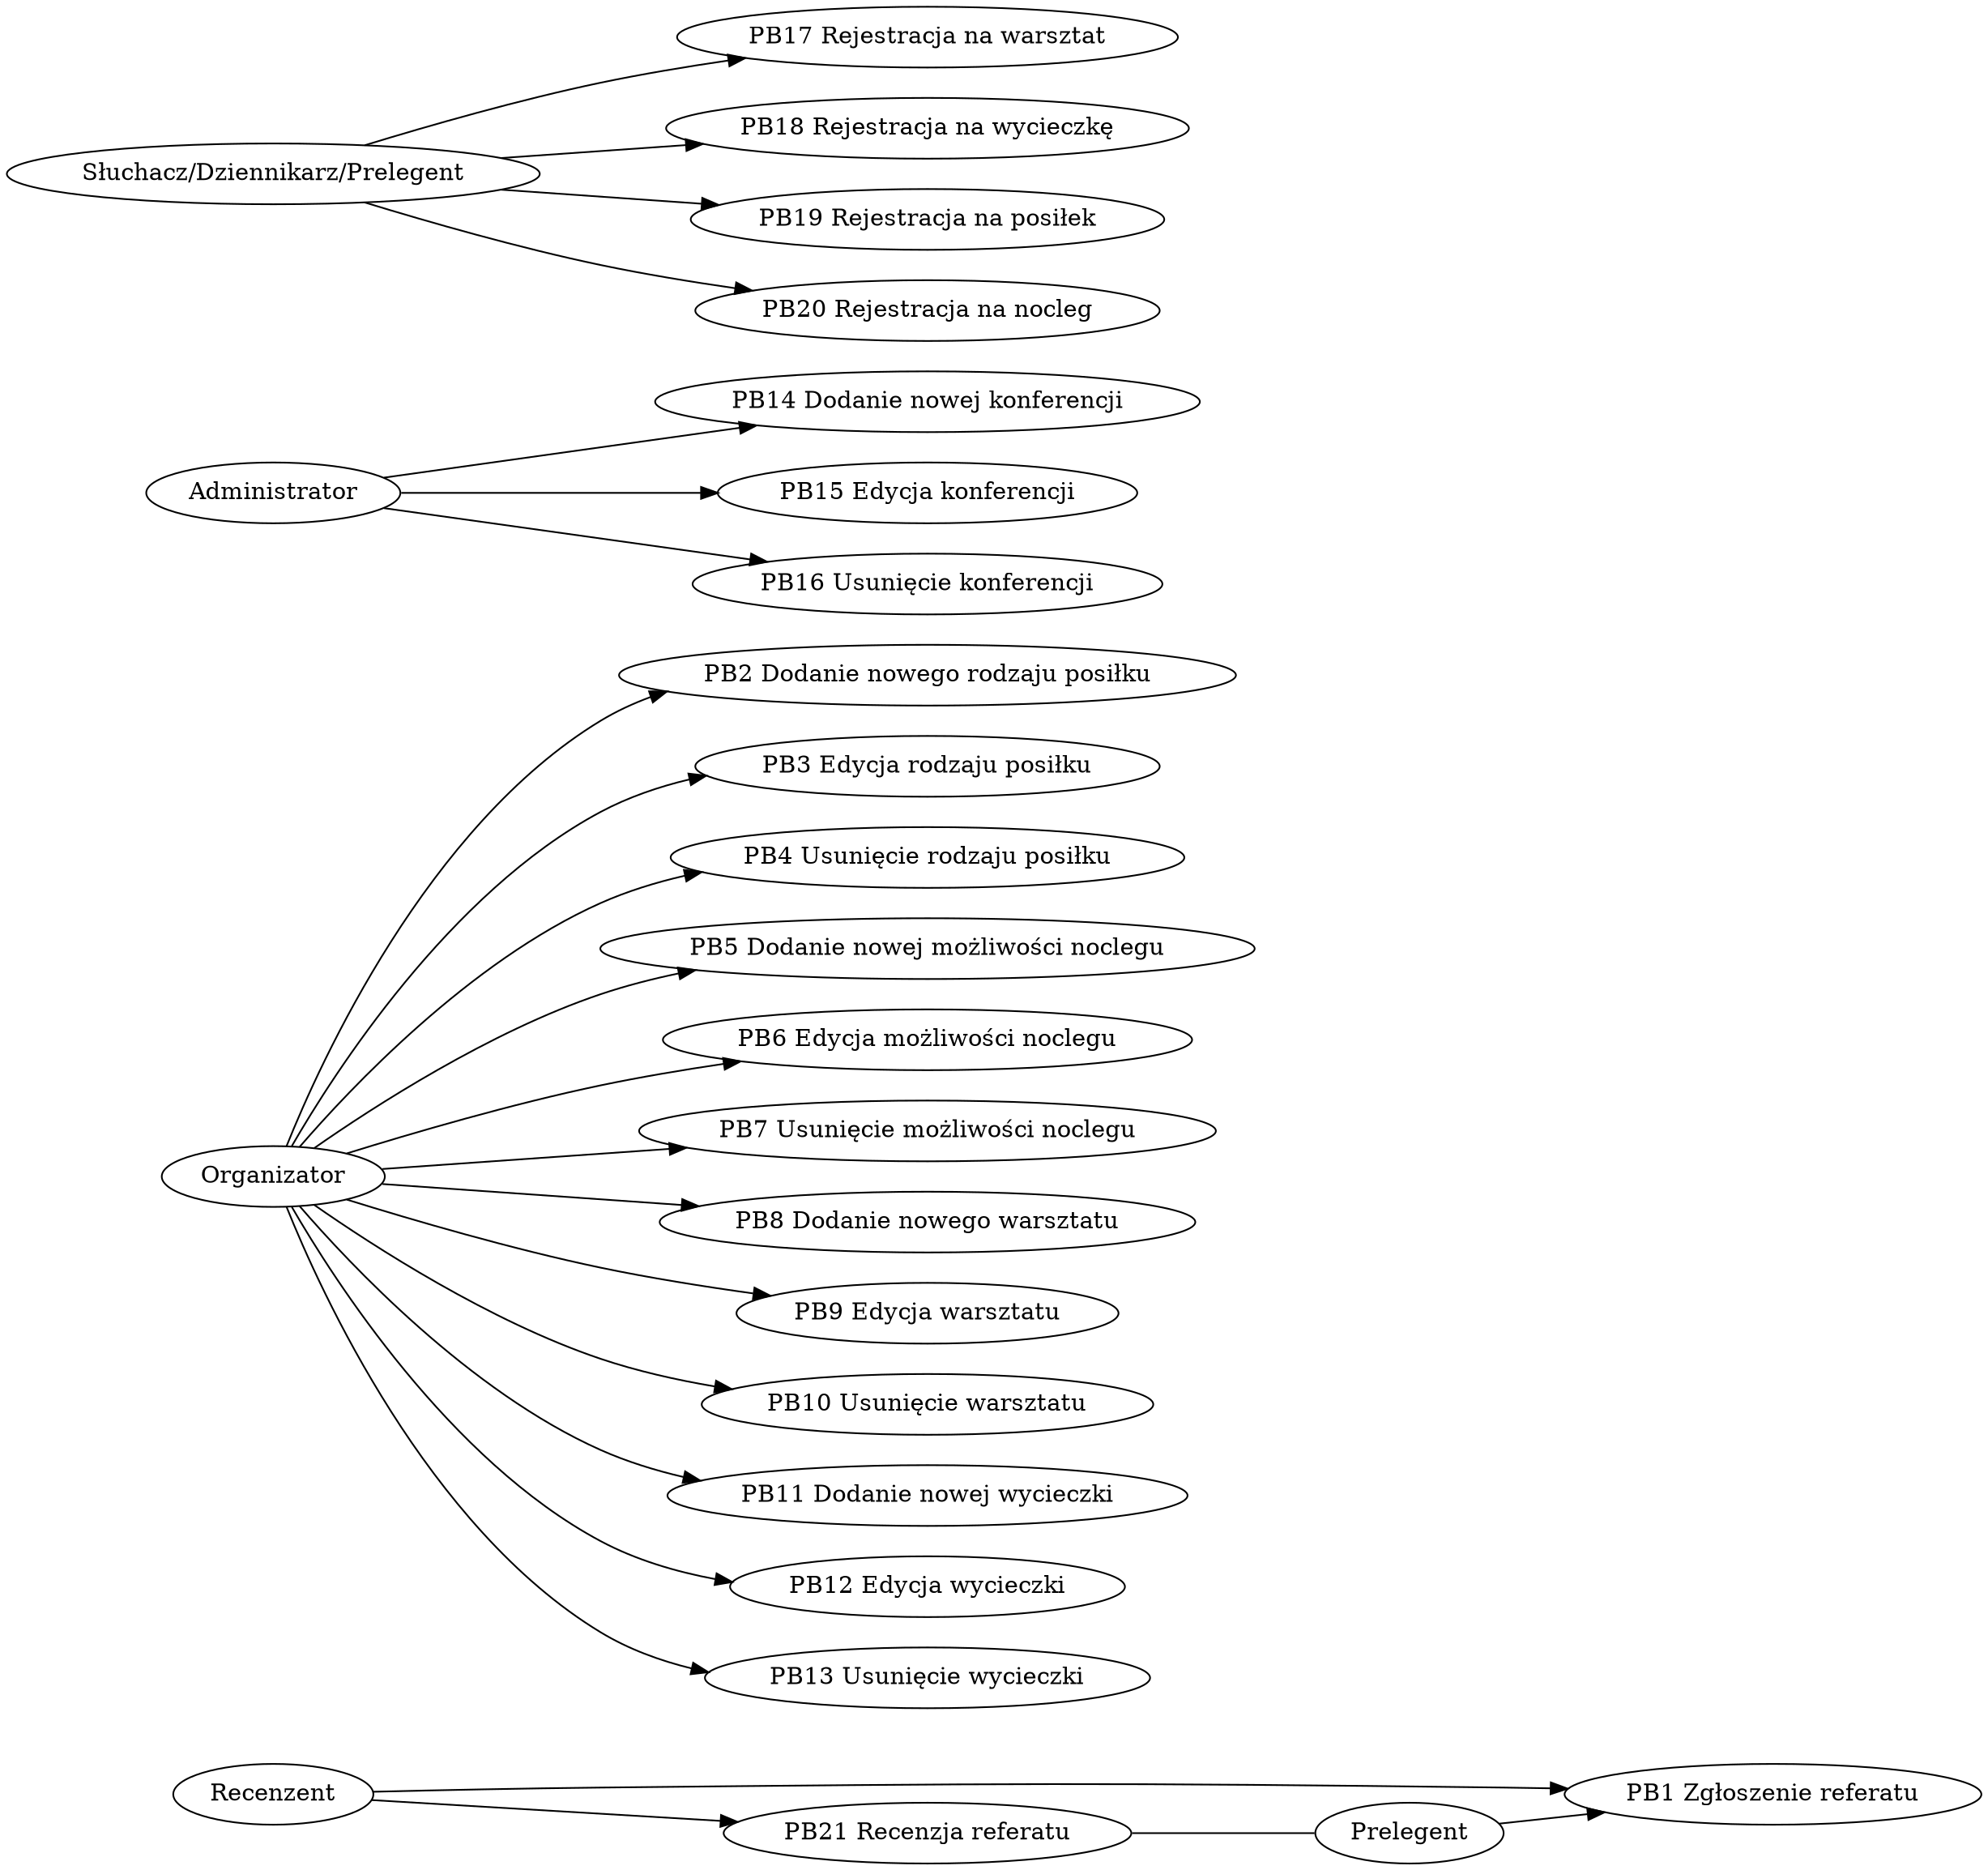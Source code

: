 digraph { rankdir=LR; "Prelegent" -> "PB1 Zgłoszenie referatu"
"Recenzent" -> "PB1 Zgłoszenie referatu"
"Organizator" -> "PB2 Dodanie nowego rodzaju posiłku"
"Organizator" -> "PB3 Edycja rodzaju posiłku"
"Organizator" -> "PB4 Usunięcie rodzaju posiłku"
"Organizator" -> "PB5 Dodanie nowej możliwości noclegu"
"Organizator" -> "PB6 Edycja możliwości noclegu"
"Organizator" -> "PB7 Usunięcie możliwości noclegu"
"Organizator" -> "PB8 Dodanie nowego warsztatu"
"Organizator" -> "PB9 Edycja warsztatu"
"Organizator" -> "PB10 Usunięcie warsztatu"
"Organizator" -> "PB11 Dodanie nowej wycieczki"
"Organizator" -> "PB12 Edycja wycieczki"
"Organizator" -> "PB13 Usunięcie wycieczki"
"Administrator" -> "PB14 Dodanie nowej konferencji"
"Administrator" -> "PB15 Edycja konferencji"
"Administrator" -> "PB16 Usunięcie konferencji"
"Słuchacz/Dziennikarz/Prelegent" -> "PB17 Rejestracja na warsztat"
"Słuchacz/Dziennikarz/Prelegent" -> "PB18 Rejestracja na wycieczkę"
"Słuchacz/Dziennikarz/Prelegent" -> "PB19 Rejestracja na posiłek"
"Słuchacz/Dziennikarz/Prelegent" -> "PB20 Rejestracja na nocleg"
"Recenzent" -> "PB21 Recenzja referatu"
"PB21 Recenzja referatu" -> "Prelegent" [dir=none]
 }